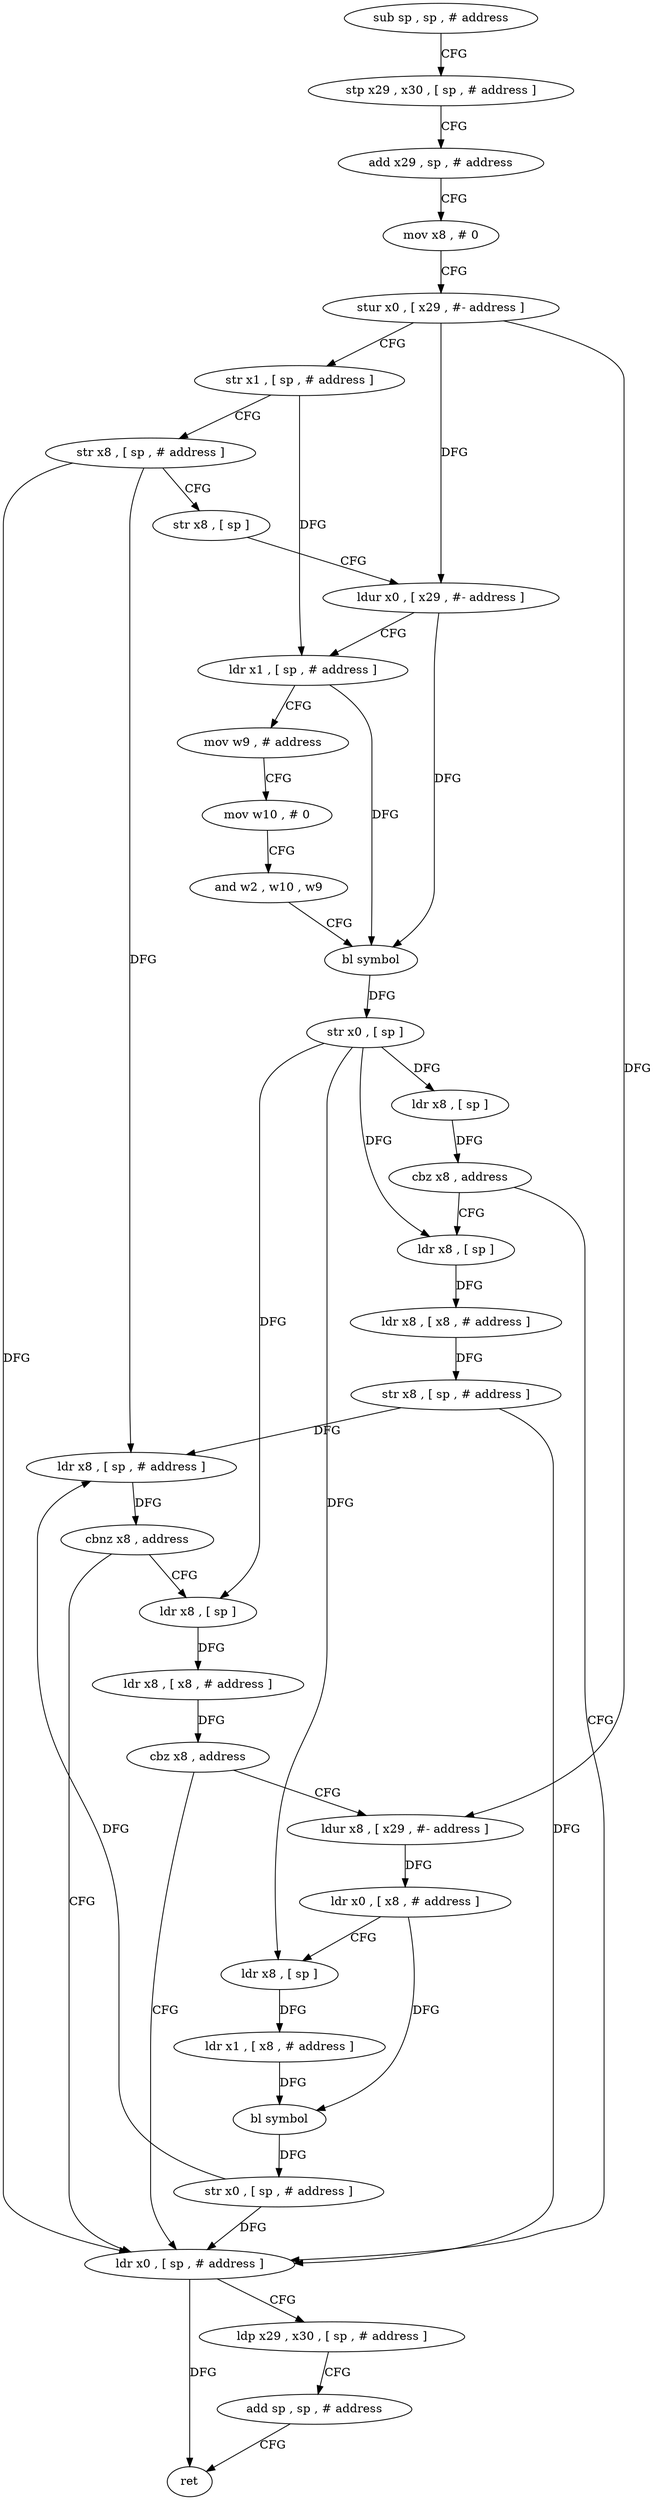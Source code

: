 digraph "func" {
"93384" [label = "sub sp , sp , # address" ]
"93388" [label = "stp x29 , x30 , [ sp , # address ]" ]
"93392" [label = "add x29 , sp , # address" ]
"93396" [label = "mov x8 , # 0" ]
"93400" [label = "stur x0 , [ x29 , #- address ]" ]
"93404" [label = "str x1 , [ sp , # address ]" ]
"93408" [label = "str x8 , [ sp , # address ]" ]
"93412" [label = "str x8 , [ sp ]" ]
"93416" [label = "ldur x0 , [ x29 , #- address ]" ]
"93420" [label = "ldr x1 , [ sp , # address ]" ]
"93424" [label = "mov w9 , # address" ]
"93428" [label = "mov w10 , # 0" ]
"93432" [label = "and w2 , w10 , w9" ]
"93436" [label = "bl symbol" ]
"93440" [label = "str x0 , [ sp ]" ]
"93444" [label = "ldr x8 , [ sp ]" ]
"93448" [label = "cbz x8 , address" ]
"93508" [label = "ldr x0 , [ sp , # address ]" ]
"93452" [label = "ldr x8 , [ sp ]" ]
"93512" [label = "ldp x29 , x30 , [ sp , # address ]" ]
"93516" [label = "add sp , sp , # address" ]
"93520" [label = "ret" ]
"93456" [label = "ldr x8 , [ x8 , # address ]" ]
"93460" [label = "str x8 , [ sp , # address ]" ]
"93464" [label = "ldr x8 , [ sp , # address ]" ]
"93468" [label = "cbnz x8 , address" ]
"93472" [label = "ldr x8 , [ sp ]" ]
"93476" [label = "ldr x8 , [ x8 , # address ]" ]
"93480" [label = "cbz x8 , address" ]
"93484" [label = "ldur x8 , [ x29 , #- address ]" ]
"93488" [label = "ldr x0 , [ x8 , # address ]" ]
"93492" [label = "ldr x8 , [ sp ]" ]
"93496" [label = "ldr x1 , [ x8 , # address ]" ]
"93500" [label = "bl symbol" ]
"93504" [label = "str x0 , [ sp , # address ]" ]
"93384" -> "93388" [ label = "CFG" ]
"93388" -> "93392" [ label = "CFG" ]
"93392" -> "93396" [ label = "CFG" ]
"93396" -> "93400" [ label = "CFG" ]
"93400" -> "93404" [ label = "CFG" ]
"93400" -> "93416" [ label = "DFG" ]
"93400" -> "93484" [ label = "DFG" ]
"93404" -> "93408" [ label = "CFG" ]
"93404" -> "93420" [ label = "DFG" ]
"93408" -> "93412" [ label = "CFG" ]
"93408" -> "93508" [ label = "DFG" ]
"93408" -> "93464" [ label = "DFG" ]
"93412" -> "93416" [ label = "CFG" ]
"93416" -> "93420" [ label = "CFG" ]
"93416" -> "93436" [ label = "DFG" ]
"93420" -> "93424" [ label = "CFG" ]
"93420" -> "93436" [ label = "DFG" ]
"93424" -> "93428" [ label = "CFG" ]
"93428" -> "93432" [ label = "CFG" ]
"93432" -> "93436" [ label = "CFG" ]
"93436" -> "93440" [ label = "DFG" ]
"93440" -> "93444" [ label = "DFG" ]
"93440" -> "93452" [ label = "DFG" ]
"93440" -> "93472" [ label = "DFG" ]
"93440" -> "93492" [ label = "DFG" ]
"93444" -> "93448" [ label = "DFG" ]
"93448" -> "93508" [ label = "CFG" ]
"93448" -> "93452" [ label = "CFG" ]
"93508" -> "93512" [ label = "CFG" ]
"93508" -> "93520" [ label = "DFG" ]
"93452" -> "93456" [ label = "DFG" ]
"93512" -> "93516" [ label = "CFG" ]
"93516" -> "93520" [ label = "CFG" ]
"93456" -> "93460" [ label = "DFG" ]
"93460" -> "93464" [ label = "DFG" ]
"93460" -> "93508" [ label = "DFG" ]
"93464" -> "93468" [ label = "DFG" ]
"93468" -> "93508" [ label = "CFG" ]
"93468" -> "93472" [ label = "CFG" ]
"93472" -> "93476" [ label = "DFG" ]
"93476" -> "93480" [ label = "DFG" ]
"93480" -> "93508" [ label = "CFG" ]
"93480" -> "93484" [ label = "CFG" ]
"93484" -> "93488" [ label = "DFG" ]
"93488" -> "93492" [ label = "CFG" ]
"93488" -> "93500" [ label = "DFG" ]
"93492" -> "93496" [ label = "DFG" ]
"93496" -> "93500" [ label = "DFG" ]
"93500" -> "93504" [ label = "DFG" ]
"93504" -> "93508" [ label = "DFG" ]
"93504" -> "93464" [ label = "DFG" ]
}
